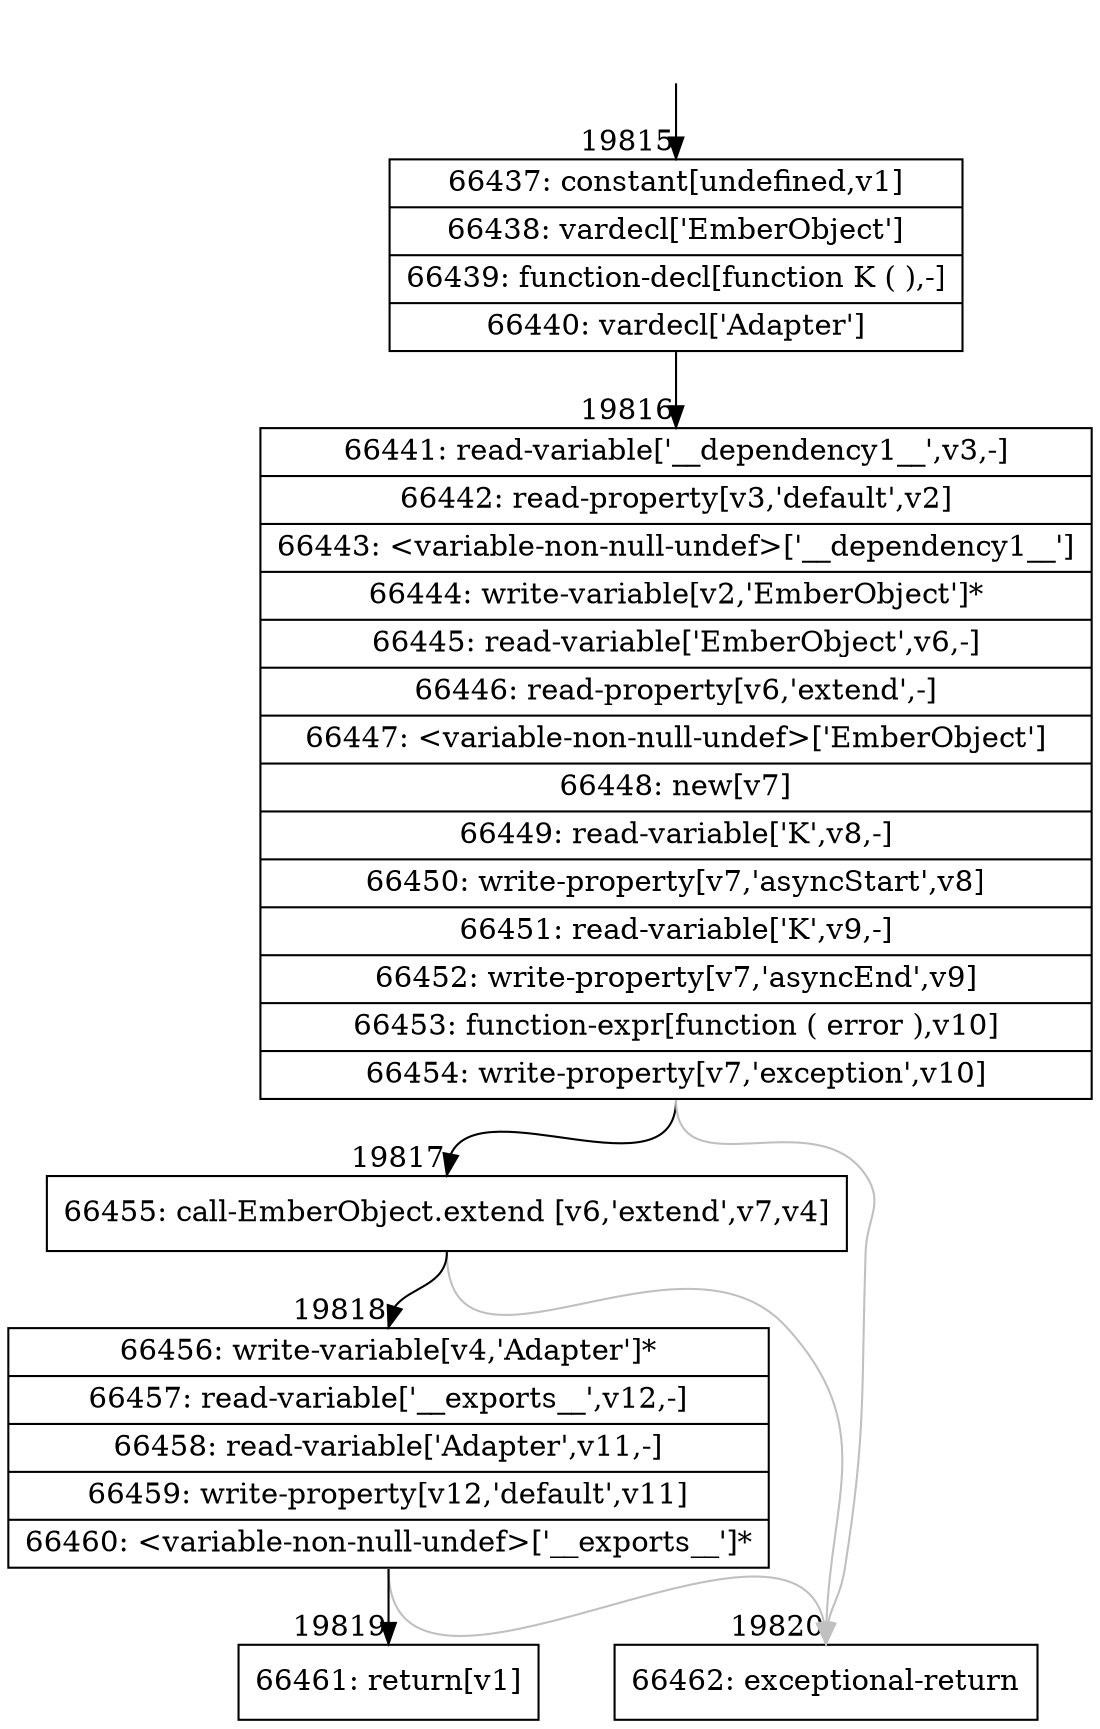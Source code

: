 digraph {
rankdir="TD"
BB_entry1712[shape=none,label=""];
BB_entry1712 -> BB19815 [tailport=s, headport=n, headlabel="    19815"]
BB19815 [shape=record label="{66437: constant[undefined,v1]|66438: vardecl['EmberObject']|66439: function-decl[function K ( ),-]|66440: vardecl['Adapter']}" ] 
BB19815 -> BB19816 [tailport=s, headport=n, headlabel="      19816"]
BB19816 [shape=record label="{66441: read-variable['__dependency1__',v3,-]|66442: read-property[v3,'default',v2]|66443: \<variable-non-null-undef\>['__dependency1__']|66444: write-variable[v2,'EmberObject']*|66445: read-variable['EmberObject',v6,-]|66446: read-property[v6,'extend',-]|66447: \<variable-non-null-undef\>['EmberObject']|66448: new[v7]|66449: read-variable['K',v8,-]|66450: write-property[v7,'asyncStart',v8]|66451: read-variable['K',v9,-]|66452: write-property[v7,'asyncEnd',v9]|66453: function-expr[function ( error ),v10]|66454: write-property[v7,'exception',v10]}" ] 
BB19816 -> BB19817 [tailport=s, headport=n, headlabel="      19817"]
BB19816 -> BB19820 [tailport=s, headport=n, color=gray, headlabel="      19820"]
BB19817 [shape=record label="{66455: call-EmberObject.extend [v6,'extend',v7,v4]}" ] 
BB19817 -> BB19818 [tailport=s, headport=n, headlabel="      19818"]
BB19817 -> BB19820 [tailport=s, headport=n, color=gray]
BB19818 [shape=record label="{66456: write-variable[v4,'Adapter']*|66457: read-variable['__exports__',v12,-]|66458: read-variable['Adapter',v11,-]|66459: write-property[v12,'default',v11]|66460: \<variable-non-null-undef\>['__exports__']*}" ] 
BB19818 -> BB19819 [tailport=s, headport=n, headlabel="      19819"]
BB19818 -> BB19820 [tailport=s, headport=n, color=gray]
BB19819 [shape=record label="{66461: return[v1]}" ] 
BB19820 [shape=record label="{66462: exceptional-return}" ] 
//#$~ 37102
}
